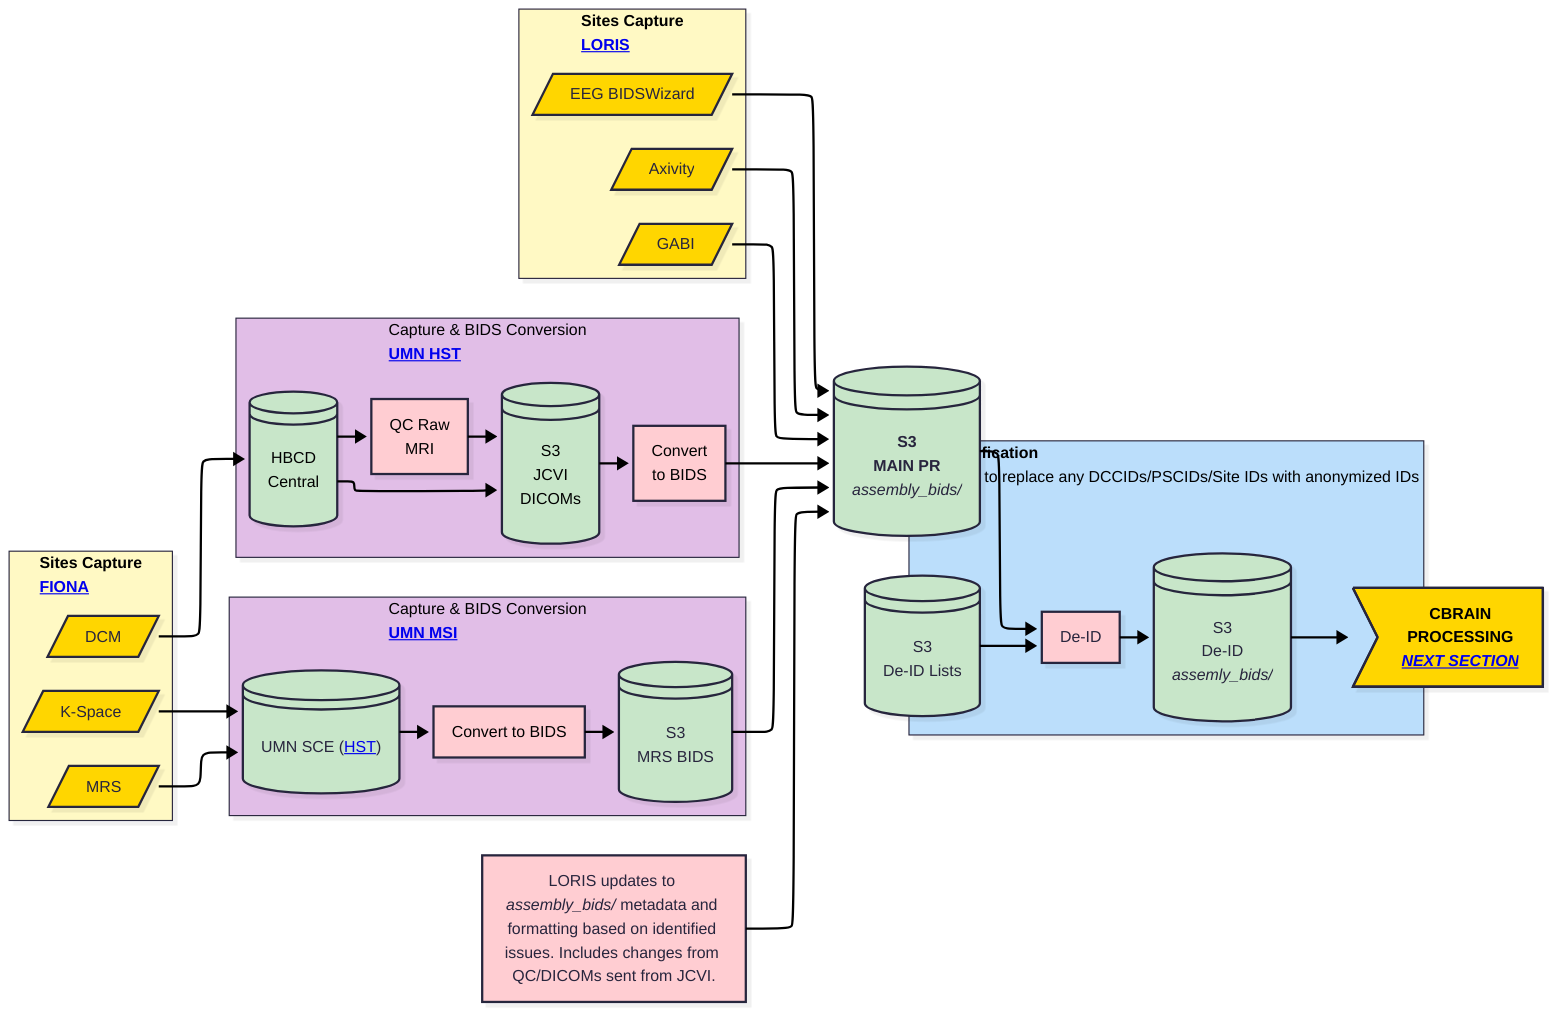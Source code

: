 ---
config:
  layout: elk
  look: neo
  theme: redux
---
flowchart LR
 subgraph Sites_Capture["<b>Sites Capture</b><br><a href=../../orgcharts/#fiona rel=noopener target=_blank><b>FIONA</b></a>"]
        FIONA_KSI[/"DCM"/]
        LORIS_ACM[/"MRS"/]
        n15[/"K-Space"/]
  end
 subgraph Capture_JCVI["Capture &amp; BIDS Conversion<br><a href=../../orgcharts/#midb-informatics-hub-msi rel=noopener target=_blank><b>UMN MSI</b></a>"]
        UMN@{ label: "UMN SCE (<a href=\"../../orgcharts/#health-sciences-technology\" rel=\"noopener\" target=\"_blank\">HST</a>)" }
        JCVI["Convert to BIDS"]
        n1@{ label: "<span style=\"color:\">S3<br>MRS BIDS</span>" }
  end
 subgraph Capture_HST["Capture &amp; BIDS Conversion<br><a href=../../orgcharts/#health-sciences-technology rel=noopener target=_blank><b>UMN HST</b></a>"]
        n6["HBCD<br>Central"]
        n9["QC Raw<br>MRI"]
        n10["S3<br>JCVI<br>DICOMs"]
        n11["Convert<br>to BIDS"]
  end
 subgraph Capture_LORIS["<b>Sites Capture</b><br><a href=../../orgcharts/#loris rel=noopener target=_blank><b>LORIS</b></a>"]
        n12[/"EEG BIDSWizard"/]
        n13[/"Axivity"/]
        n14[/"GABI"/]
  end
 subgraph s1["<b style=white-space:>De-Identification<br></b><span style=white-space:>Run daily to replace any DCCIDs/PSCIDs/Site IDs with anonymized IDs</span>"]
        n17["De-ID"]
        n18@{ label: "S3<br><span style=\"text-wrap-mode:\">De-ID</span><br style=\"text-wrap-mode:\"><i style=\"text-wrap-mode:\">assemly_bids/</i>" }
  end
    LORIS_ACM --> UMN
    UMN --> JCVI
    JCVI --> n1
    n1 --> RAW_BIDS@{ label: "<b>S3<br>MAIN PR<br></b><i style=\"text-wrap-mode:\">assembly_bids/</i><b></b>" }
    n6 --> n9 & n10
    n9 --> n10
    n10 --> n11
    n11 --> RAW_BIDS
    n12 --> RAW_BIDS
    n13 --> RAW_BIDS
    n14 --> RAW_BIDS
    n15 --> UMN
    FIONA_KSI --> n6
    n16@{ label: "<span style=\"color:\">LORIS updates to <i>assembly_bids/ </i>metadata and formatting based on identified issues. Includes changes from QC/DICOMs sent from JCVI.</span>" } --> RAW_BIDS
    RAW_BIDS --> n17
    n17 --> n18
    n19["S3<br>De-ID Lists"] --> n17
    n18 --> n20@{ label: "<b>CBRAIN<br>PROCESSING<br><a href=\"../data-proc-wf/#cbrain-processing-re-identification-lasso-ingestion\" target=\"_top\"><i>NEXT SECTION</i></a></b>" }
    UMN@{ shape: disk}
    JCVI@{ shape: rect}
    n1@{ shape: disk}
    n6@{ shape: disk}
    n9@{ shape: rect}
    n10@{ shape: disk}
    n11@{ shape: rect}
    n18@{ shape: disk}
    RAW_BIDS@{ shape: disk}
    n16@{ shape: rect}
    n19@{ shape: disk}
    n20@{ shape: odd}
    style FIONA_KSI fill:#FFD600
    style LORIS_ACM fill:#FFD600
    style n15 fill:#FFD600
    style UMN fill:#C8E6C9
    style JCVI fill:#FFCDD2,color:#000000
    style n1 fill:#C8E6C9
    style n6 fill:#C8E6C9,color:#000000
    style n9 fill:#FFCDD2,color:#000000
    style n10 fill:#C8E6C9,color:#000000
    style n11 fill:#FFCDD2,color:#000000
    style n12 fill:#FFD600
    style n13 fill:#FFD600
    style n14 fill:#FFD600
    style n17 fill:#FFCDD2
    style n18 fill:#C8E6C9
    style RAW_BIDS fill:#C8E6C9
    style n16 fill:#FFCDD2
    style n19 fill:#C8E6C9
    style n20 fill:#FFD600,color:#000000
    style Sites_Capture fill:#FFF9C4
    style Capture_LORIS fill:#FFF9C4
    style Capture_HST fill:#E1BEE7
    style Capture_JCVI fill:#E1BEE7
    style s1 fill:#BBDEFB